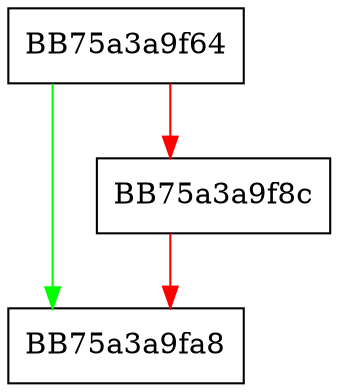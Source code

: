 digraph _Change_array {
  node [shape="box"];
  graph [splines=ortho];
  BB75a3a9f64 -> BB75a3a9fa8 [color="green"];
  BB75a3a9f64 -> BB75a3a9f8c [color="red"];
  BB75a3a9f8c -> BB75a3a9fa8 [color="red"];
}